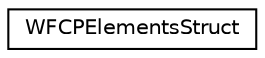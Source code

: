 digraph "Graphical Class Hierarchy"
{
  edge [fontname="Helvetica",fontsize="10",labelfontname="Helvetica",labelfontsize="10"];
  node [fontname="Helvetica",fontsize="10",shape=record];
  rankdir="LR";
  Node1 [label="WFCPElementsStruct",height=0.2,width=0.4,color="black", fillcolor="white", style="filled",URL="$struct_w_f_c_p_elements_struct.html"];
}
